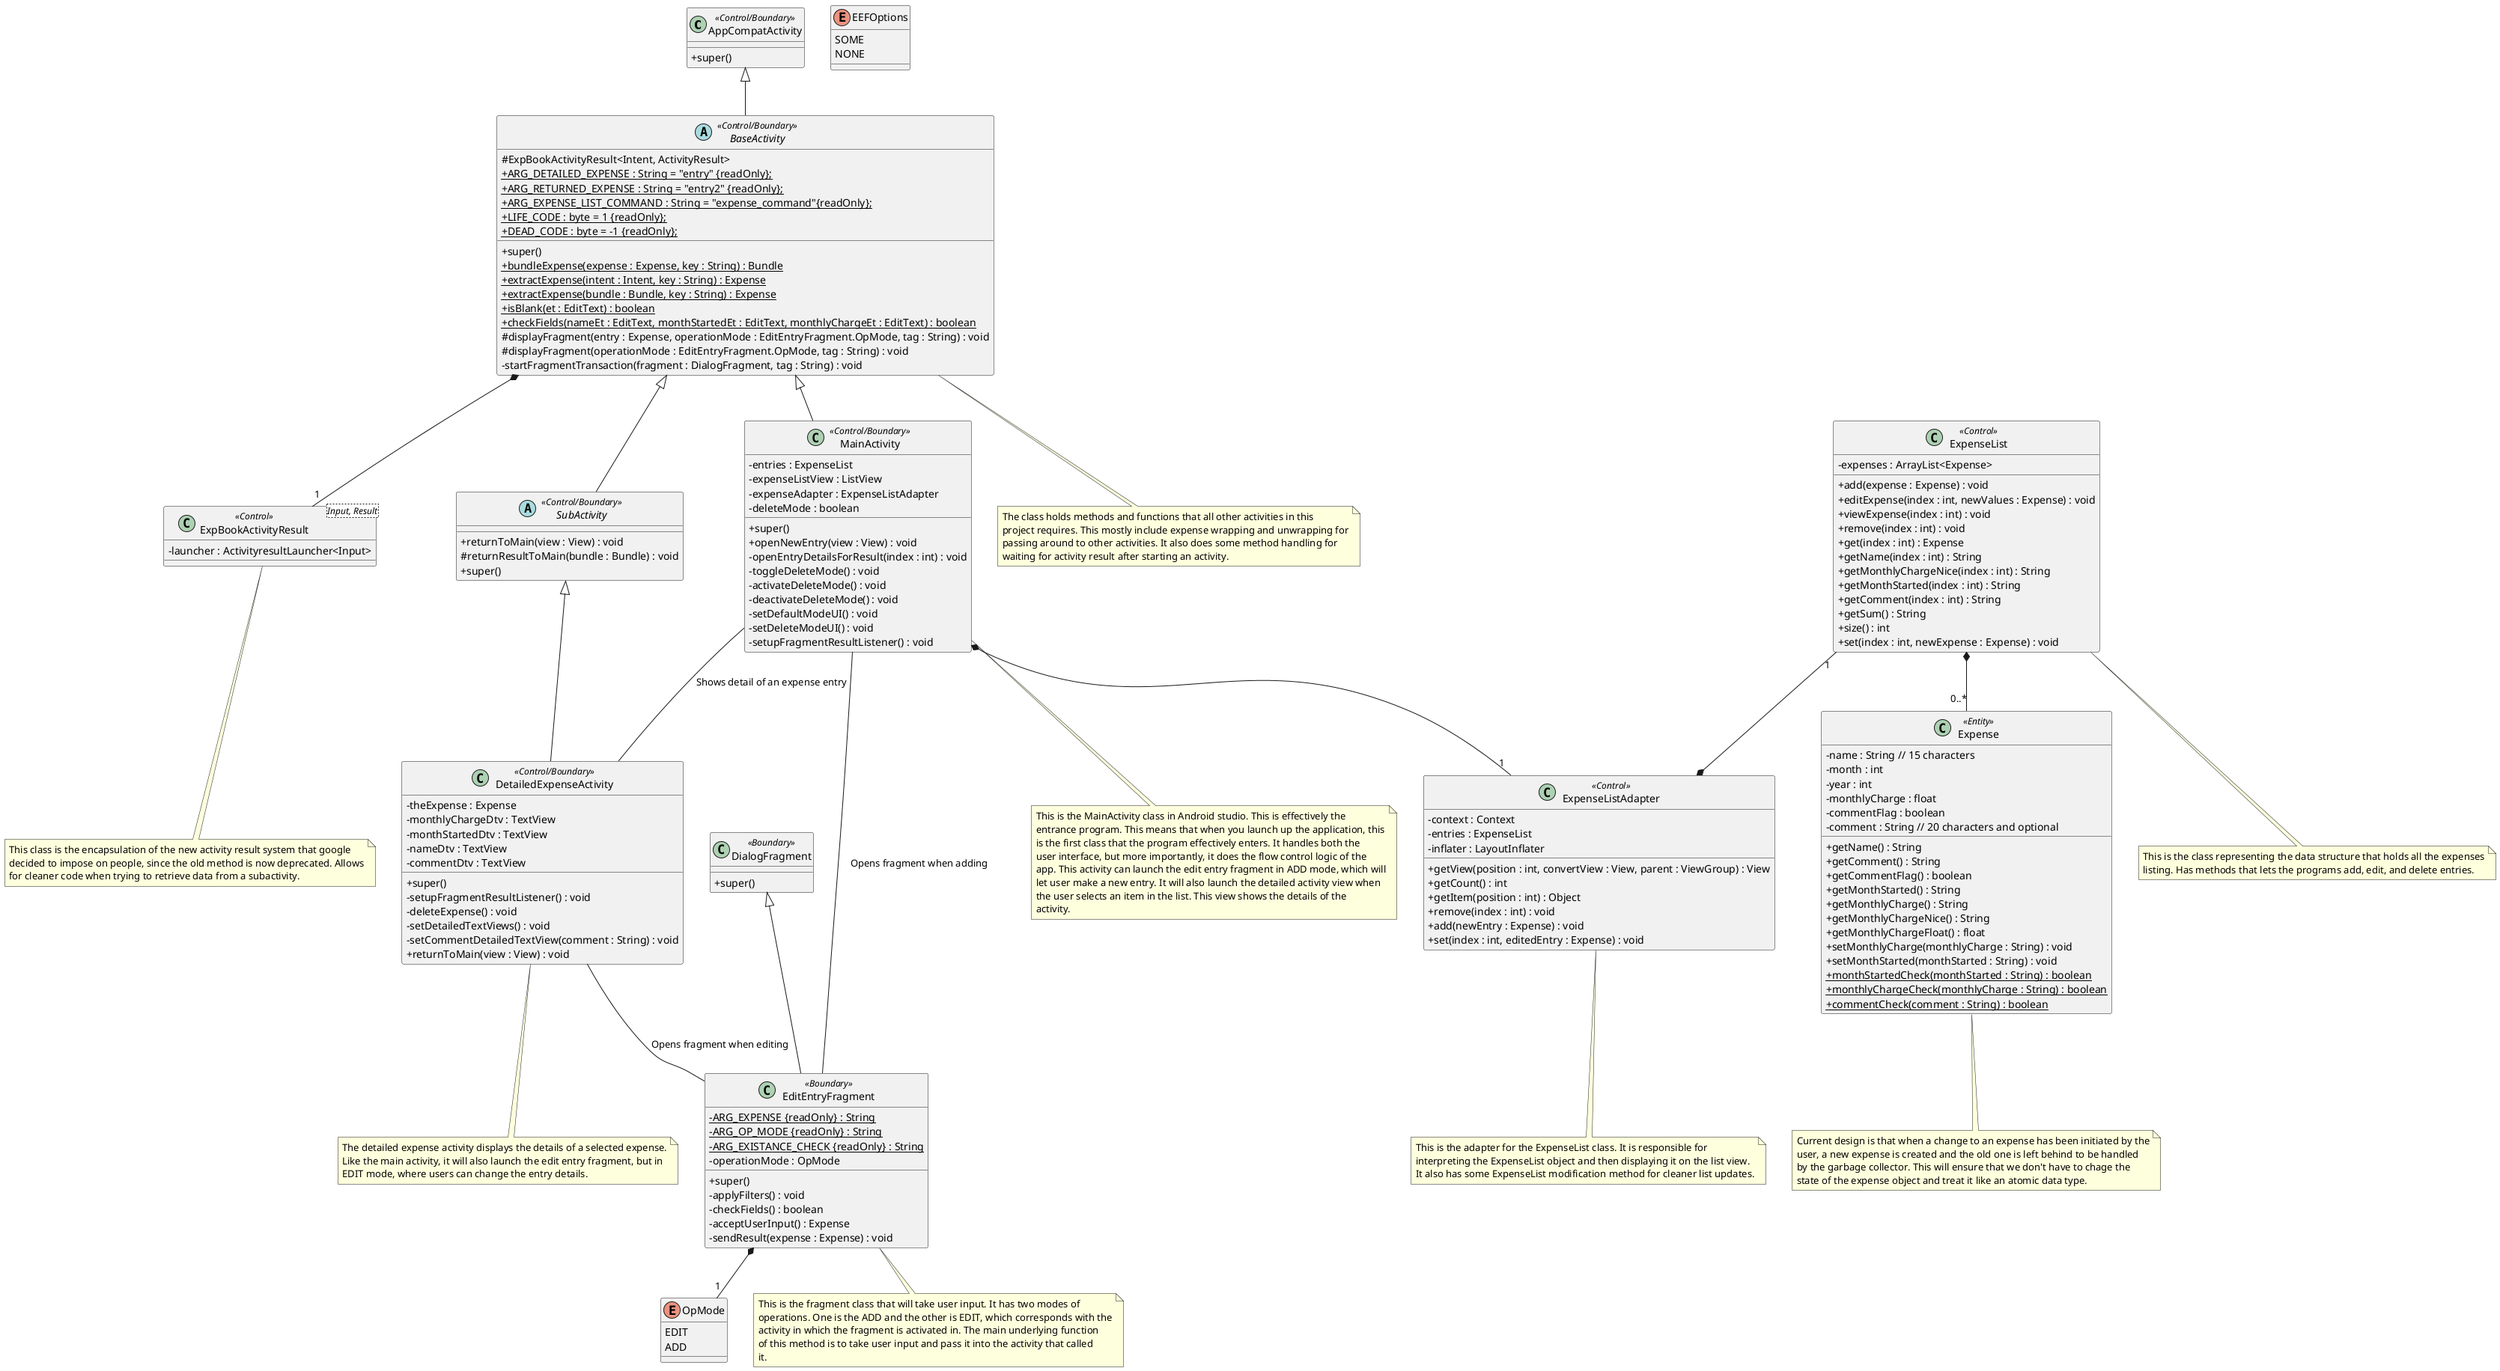@startuml
  skinparam classAttributeIconSize 0

class AppCompatActivity <<Control/Boundary>> {
  +super()
}

abstract class BaseActivity <<Control/Boundary>> {
  #ExpBookActivityResult<Intent, ActivityResult>
  {static}+ ARG_DETAILED_EXPENSE : String = "entry" {readOnly};
  {static}+ ARG_RETURNED_EXPENSE : String = "entry2" {readOnly};
  {static}+ ARG_EXPENSE_LIST_COMMAND : String = "expense_command"{readOnly};
  {static}+ LIFE_CODE : byte = 1 {readOnly};
  {static}+ DEAD_CODE : byte = -1 {readOnly};

  +super()
  {static}+ bundleExpense(expense : Expense, key : String) : Bundle
  {static}+ extractExpense(intent : Intent, key : String) : Expense
  {static}+ extractExpense(bundle : Bundle, key : String) : Expense
  {static}+ isBlank(et : EditText) : boolean
  {static}+ checkFields(nameEt : EditText, monthStartedEt : EditText, monthlyChargeEt : EditText) : boolean
  #displayFragment(entry : Expense, operationMode : EditEntryFragment.OpMode, tag : String) : void
  #displayFragment(operationMode : EditEntryFragment.OpMode, tag : String) : void
  -startFragmentTransaction(fragment : DialogFragment, tag : String) : void
}

class DialogFragment <<Boundary>> {
  +super()
}

class ExpBookActivityResult<Input, Result> <<Control>> {
  -launcher : ActivityresultLauncher<Input>
}

abstract class SubActivity <<Control/Boundary>> {
  +returnToMain(view : View) : void
  #returnResultToMain(bundle : Bundle) : void
  +super()
}

class ExpenseListAdapter <<Control>>{
  - context : Context
  - entries : ExpenseList
  - inflater : LayoutInflater
  + getView(position : int, convertView : View, parent : ViewGroup) : View
  + getCount() : int
  + getItem(position : int) : Object
  + remove(index : int) : void
  + add(newEntry : Expense) : void
  + set(index : int, editedEntry : Expense) : void
}

class MainActivity <<Control/Boundary>> {
  - entries : ExpenseList
  - expenseListView : ListView
  - expenseAdapter : ExpenseListAdapter
  - deleteMode : boolean
  + super()
  + openNewEntry(view : View) : void
  - openEntryDetailsForResult(index : int) : void
  - toggleDeleteMode() : void
  - activateDeleteMode() : void
  - deactivateDeleteMode() : void
  - setDefaultModeUI() : void
  - setDeleteModeUI() : void
  - setupFragmentResultListener() : void
}

class DetailedExpenseActivity <<Control/Boundary>> {
  - theExpense : Expense
  - monthlyChargeDtv : TextView
  - monthStartedDtv : TextView
  - nameDtv : TextView
  - commentDtv : TextView
  + super()
  - setupFragmentResultListener() : void
  - deleteExpense() : void
  - setDetailedTextViews() : void
  - setCommentDetailedTextView(comment : String) : void
  + returnToMain(view : View) : void
}

enum OpMode {
  EDIT
  ADD
}
enum EEFOptions {
  SOME
  NONE
}

class EditEntryFragment <<Boundary>> {
  {static}- ARG_EXPENSE {readOnly} : String
  {static}- ARG_OP_MODE {readOnly} : String
  {static}- ARG_EXISTANCE_CHECK {readOnly} : String
  - operationMode : OpMode
  + super()
  - applyFilters() : void
  - checkFields() : boolean
  - acceptUserInput() : Expense
  - sendResult(expense : Expense) : void
}

class Expense <<Entity>> {
  - name : String // 15 characters
  - month : int
  - year : int
  - monthlyCharge : float
  - commentFlag : boolean
  - comment : String // 20 characters and optional

  +getName() : String
  +getComment() : String
  +getCommentFlag() : boolean
  +getMonthStarted() : String
  +getMonthlyCharge() : String
  +getMonthlyChargeNice() : String
  +getMonthlyChargeFloat() : float
  +setMonthlyCharge(monthlyCharge : String) : void
  +setMonthStarted(monthStarted : String) : void
  {static}+monthStartedCheck(monthStarted : String) : boolean
  {static}+monthlyChargeCheck(monthlyCharge : String) : boolean
  {static}+commentCheck(comment : String) : boolean
}

class ExpenseList <<Control>> {
  -expenses : ArrayList<Expense>
  +add(expense : Expense) : void
  +editExpense(index : int, newValues : Expense) : void
  +viewExpense(index : int) : void
  +remove(index : int) : void
  +get(index : int) : Expense
  +getName(index : int) : String
  +getMonthlyChargeNice(index : int) : String
  +getMonthStarted(index : int) : String
  +getComment(index : int) : String
  +getSum() : String
  +size() : int
  +set(index : int, newExpense : Expense) : void
}

note bottom of ExpenseList
  This is the class representing the data structure that holds all the expenses
  listing. Has methods that lets the programs add, edit, and delete entries.
end note

note bottom of ExpBookActivityResult
  This class is the encapsulation of the new activity result system that google
  decided to impose on people, since the old method is now deprecated. Allows
  for cleaner code when trying to retrieve data from a subactivity.
end note

note bottom of Expense
  Current design is that when a change to an expense has been initiated by the
  user, a new expense is created and the old one is left behind to be handled
  by the garbage collector. This will ensure that we don't have to chage the
  state of the expense object and treat it like an atomic data type.
end note

note bottom of MainActivity
  This is the MainActivity class in Android studio. This is effectively the
  entrance program. This means that when you launch up the application, this
  is the first class that the program effectively enters. It handles both the
  user interface, but more importantly, it does the flow control logic of the
  app. This activity can launch the edit entry fragment in ADD mode, which will
  let user make a new entry. It will also launch the detailed activity view when
  the user selects an item in the list. This view shows the details of the
  activity.
end note

note bottom of DetailedExpenseActivity
  The detailed expense activity displays the details of a selected expense.
  Like the main activity, it will also launch the edit entry fragment, but in
  EDIT mode, where users can change the entry details.
end note

note bottom of ExpenseListAdapter
  This is the adapter for the ExpenseList class. It is responsible for
  interpreting the ExpenseList object and then displaying it on the list view.
  It also has some ExpenseList modification method for cleaner list updates.
end note

note bottom of EditEntryFragment
  This is the fragment class that will take user input. It has two modes of
  operations. One is the ADD and the other is EDIT, which corresponds with the
  activity in which the fragment is activated in. The main underlying function
  of this method is to take user input and pass it into the activity that called
  it.
end note

note bottom of BaseActivity
  The class holds methods and functions that all other activities in this
  project requires. This mostly include expense wrapping and unwrapping for
  passing around to other activities. It also does some method handling for
  waiting for activity result after starting an activity.
end note

/' This is the classes that inherit from AppCompatActivity, which is all the
activities '/
AppCompatActivity <|-- BaseActivity

/' Now a lot of things are subclasses of BaseActivity so that we could send
objects around '/
BaseActivity <|-- MainActivity
BaseActivity <|-- SubActivity

/' BaseActivity Components '/
BaseActivity *-- "1" ExpBookActivityResult

/' The classes that extends SubActivity '/
SubActivity <|-- DetailedExpenseActivity

/' The class that inherits from Fragment '/
DialogFragment <|-- EditEntryFragment

EditEntryFragment *-- "1" OpMode

/' This is the relationship for the MainActivity '/
MainActivity *-- "1" ExpenseListAdapter

/' For relationships between the activities '/
MainActivity -- DetailedExpenseActivity : "Shows detail of an expense entry"
DetailedExpenseActivity -- EditEntryFragment : "Opens fragment when editing"
MainActivity -- EditEntryFragment : "Opens fragment when adding"

ExpenseList *-- "0..*" Expense
ExpenseList "1" --* ExpenseListAdapter

@enduml
